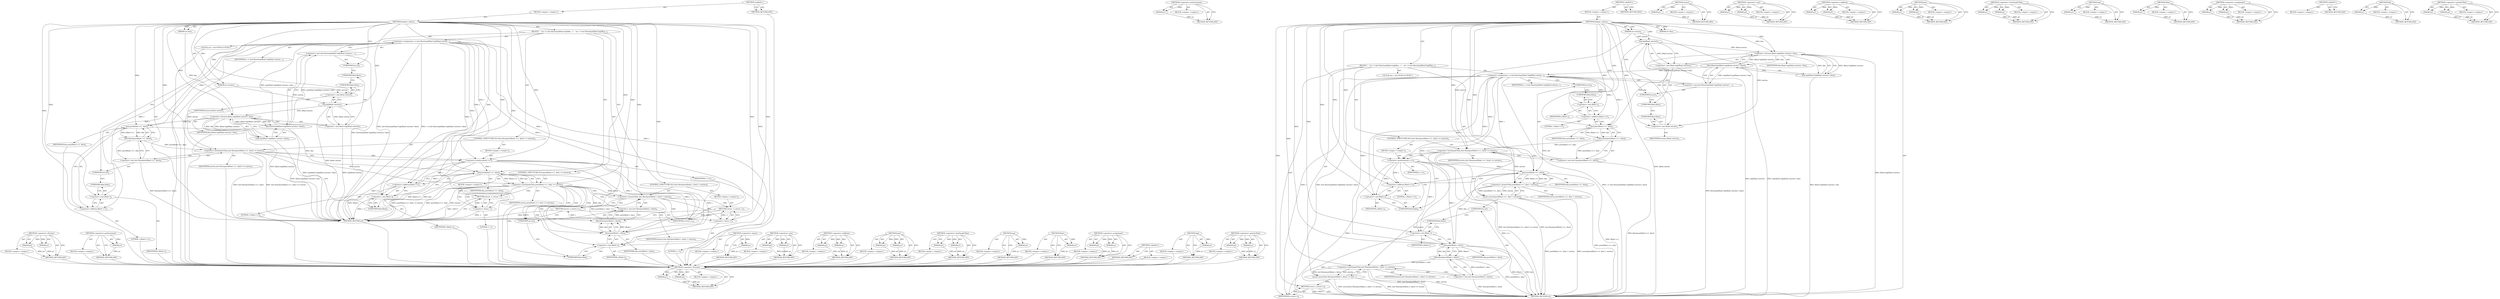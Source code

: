 digraph "&lt;operator&gt;.greaterThan" {
vulnerable_101 [label=<(METHOD,&lt;operator&gt;.division)>];
vulnerable_102 [label=<(PARAM,p1)>];
vulnerable_103 [label=<(PARAM,p2)>];
vulnerable_104 [label=<(BLOCK,&lt;empty&gt;,&lt;empty&gt;)>];
vulnerable_105 [label=<(METHOD_RETURN,ANY)>];
vulnerable_125 [label=<(METHOD,&lt;operator&gt;.preIncrement)>];
vulnerable_126 [label=<(PARAM,p1)>];
vulnerable_127 [label=<(BLOCK,&lt;empty&gt;,&lt;empty&gt;)>];
vulnerable_128 [label=<(METHOD_RETURN,ANY)>];
vulnerable_6 [label=<(METHOD,&lt;global&gt;)<SUB>1</SUB>>];
vulnerable_7 [label=<(BLOCK,&lt;empty&gt;,&lt;empty&gt;)<SUB>1</SUB>>];
vulnerable_8 [label=<(METHOD,lookup1_values)<SUB>1</SUB>>];
vulnerable_9 [label=<(PARAM,int entries)<SUB>1</SUB>>];
vulnerable_10 [label=<(PARAM,int dim)<SUB>1</SUB>>];
vulnerable_11 [label=<(BLOCK,{
    int r = (int) floor(exp((float) log((floa...,{
    int r = (int) floor(exp((float) log((floa...)<SUB>2</SUB>>];
vulnerable_12 [label="<(LOCAL,int r: int)<SUB>3</SUB>>"];
vulnerable_13 [label=<(&lt;operator&gt;.assignment,r = (int) floor(exp((float) log((float) entries...)<SUB>3</SUB>>];
vulnerable_14 [label=<(IDENTIFIER,r,r = (int) floor(exp((float) log((float) entries...)<SUB>3</SUB>>];
vulnerable_15 [label=<(&lt;operator&gt;.cast,(int) floor(exp((float) log((float) entries) / ...)<SUB>3</SUB>>];
vulnerable_16 [label=<(UNKNOWN,int,int)<SUB>3</SUB>>];
vulnerable_17 [label=<(floor,floor(exp((float) log((float) entries) / dim)))<SUB>3</SUB>>];
vulnerable_18 [label=<(exp,exp((float) log((float) entries) / dim))<SUB>3</SUB>>];
vulnerable_19 [label=<(&lt;operator&gt;.division,(float) log((float) entries) / dim)<SUB>3</SUB>>];
vulnerable_20 [label=<(&lt;operator&gt;.cast,(float) log((float) entries))<SUB>3</SUB>>];
vulnerable_21 [label=<(UNKNOWN,float,float)<SUB>3</SUB>>];
vulnerable_22 [label=<(log,log((float) entries))<SUB>3</SUB>>];
vulnerable_23 [label=<(&lt;operator&gt;.cast,(float) entries)<SUB>3</SUB>>];
vulnerable_24 [label=<(UNKNOWN,float,float)<SUB>3</SUB>>];
vulnerable_25 [label=<(IDENTIFIER,entries,(float) entries)<SUB>3</SUB>>];
vulnerable_26 [label=<(IDENTIFIER,dim,(float) log((float) entries) / dim)<SUB>3</SUB>>];
vulnerable_27 [label=<(CONTROL_STRUCTURE,IF,if ((int) floor(pow((float) r+1, dim)) &lt;= entries))<SUB>4</SUB>>];
vulnerable_28 [label=<(&lt;operator&gt;.lessEqualsThan,(int) floor(pow((float) r+1, dim)) &lt;= entries)<SUB>4</SUB>>];
vulnerable_29 [label=<(&lt;operator&gt;.cast,(int) floor(pow((float) r+1, dim)))<SUB>4</SUB>>];
vulnerable_30 [label=<(UNKNOWN,int,int)<SUB>4</SUB>>];
vulnerable_31 [label=<(floor,floor(pow((float) r+1, dim)))<SUB>4</SUB>>];
vulnerable_32 [label=<(pow,pow((float) r+1, dim))<SUB>4</SUB>>];
vulnerable_33 [label=<(&lt;operator&gt;.addition,(float) r+1)<SUB>4</SUB>>];
vulnerable_34 [label=<(&lt;operator&gt;.cast,(float) r)<SUB>4</SUB>>];
vulnerable_35 [label=<(UNKNOWN,float,float)<SUB>4</SUB>>];
vulnerable_36 [label=<(IDENTIFIER,r,(float) r)<SUB>4</SUB>>];
vulnerable_37 [label=<(LITERAL,1,(float) r+1)<SUB>4</SUB>>];
vulnerable_38 [label=<(IDENTIFIER,dim,pow((float) r+1, dim))<SUB>4</SUB>>];
vulnerable_39 [label=<(IDENTIFIER,entries,(int) floor(pow((float) r+1, dim)) &lt;= entries)<SUB>4</SUB>>];
vulnerable_40 [label=<(BLOCK,&lt;empty&gt;,&lt;empty&gt;)<SUB>5</SUB>>];
vulnerable_41 [label=<(&lt;operator&gt;.preIncrement,++r)<SUB>5</SUB>>];
vulnerable_42 [label=<(IDENTIFIER,r,++r)<SUB>5</SUB>>];
vulnerable_43 [label=<(assert,assert(pow((float) r+1, dim) &gt; entries))<SUB>6</SUB>>];
vulnerable_44 [label=<(&lt;operator&gt;.greaterThan,pow((float) r+1, dim) &gt; entries)<SUB>6</SUB>>];
vulnerable_45 [label=<(pow,pow((float) r+1, dim))<SUB>6</SUB>>];
vulnerable_46 [label=<(&lt;operator&gt;.addition,(float) r+1)<SUB>6</SUB>>];
vulnerable_47 [label=<(&lt;operator&gt;.cast,(float) r)<SUB>6</SUB>>];
vulnerable_48 [label=<(UNKNOWN,float,float)<SUB>6</SUB>>];
vulnerable_49 [label=<(IDENTIFIER,r,(float) r)<SUB>6</SUB>>];
vulnerable_50 [label=<(LITERAL,1,(float) r+1)<SUB>6</SUB>>];
vulnerable_51 [label=<(IDENTIFIER,dim,pow((float) r+1, dim))<SUB>6</SUB>>];
vulnerable_52 [label=<(IDENTIFIER,entries,pow((float) r+1, dim) &gt; entries)<SUB>6</SUB>>];
vulnerable_53 [label=<(assert,assert((int) floor(pow((float) r, dim)) &lt;= entr...)<SUB>7</SUB>>];
vulnerable_54 [label=<(&lt;operator&gt;.lessEqualsThan,(int) floor(pow((float) r, dim)) &lt;= entries)<SUB>7</SUB>>];
vulnerable_55 [label=<(&lt;operator&gt;.cast,(int) floor(pow((float) r, dim)))<SUB>7</SUB>>];
vulnerable_56 [label=<(UNKNOWN,int,int)<SUB>7</SUB>>];
vulnerable_57 [label=<(floor,floor(pow((float) r, dim)))<SUB>7</SUB>>];
vulnerable_58 [label=<(pow,pow((float) r, dim))<SUB>7</SUB>>];
vulnerable_59 [label=<(&lt;operator&gt;.cast,(float) r)<SUB>7</SUB>>];
vulnerable_60 [label=<(UNKNOWN,float,float)<SUB>7</SUB>>];
vulnerable_61 [label=<(IDENTIFIER,r,(float) r)<SUB>7</SUB>>];
vulnerable_62 [label=<(IDENTIFIER,dim,pow((float) r, dim))<SUB>7</SUB>>];
vulnerable_63 [label=<(IDENTIFIER,entries,(int) floor(pow((float) r, dim)) &lt;= entries)<SUB>7</SUB>>];
vulnerable_64 [label=<(RETURN,return r;,return r;)<SUB>8</SUB>>];
vulnerable_65 [label=<(IDENTIFIER,r,return r;)<SUB>8</SUB>>];
vulnerable_66 [label=<(METHOD_RETURN,int)<SUB>1</SUB>>];
vulnerable_68 [label=<(METHOD_RETURN,ANY)<SUB>1</SUB>>];
vulnerable_129 [label=<(METHOD,assert)>];
vulnerable_130 [label=<(PARAM,p1)>];
vulnerable_131 [label=<(BLOCK,&lt;empty&gt;,&lt;empty&gt;)>];
vulnerable_132 [label=<(METHOD_RETURN,ANY)>];
vulnerable_88 [label=<(METHOD,&lt;operator&gt;.cast)>];
vulnerable_89 [label=<(PARAM,p1)>];
vulnerable_90 [label=<(PARAM,p2)>];
vulnerable_91 [label=<(BLOCK,&lt;empty&gt;,&lt;empty&gt;)>];
vulnerable_92 [label=<(METHOD_RETURN,ANY)>];
vulnerable_120 [label=<(METHOD,&lt;operator&gt;.addition)>];
vulnerable_121 [label=<(PARAM,p1)>];
vulnerable_122 [label=<(PARAM,p2)>];
vulnerable_123 [label=<(BLOCK,&lt;empty&gt;,&lt;empty&gt;)>];
vulnerable_124 [label=<(METHOD_RETURN,ANY)>];
vulnerable_115 [label=<(METHOD,pow)>];
vulnerable_116 [label=<(PARAM,p1)>];
vulnerable_117 [label=<(PARAM,p2)>];
vulnerable_118 [label=<(BLOCK,&lt;empty&gt;,&lt;empty&gt;)>];
vulnerable_119 [label=<(METHOD_RETURN,ANY)>];
vulnerable_110 [label=<(METHOD,&lt;operator&gt;.lessEqualsThan)>];
vulnerable_111 [label=<(PARAM,p1)>];
vulnerable_112 [label=<(PARAM,p2)>];
vulnerable_113 [label=<(BLOCK,&lt;empty&gt;,&lt;empty&gt;)>];
vulnerable_114 [label=<(METHOD_RETURN,ANY)>];
vulnerable_97 [label=<(METHOD,exp)>];
vulnerable_98 [label=<(PARAM,p1)>];
vulnerable_99 [label=<(BLOCK,&lt;empty&gt;,&lt;empty&gt;)>];
vulnerable_100 [label=<(METHOD_RETURN,ANY)>];
vulnerable_93 [label=<(METHOD,floor)>];
vulnerable_94 [label=<(PARAM,p1)>];
vulnerable_95 [label=<(BLOCK,&lt;empty&gt;,&lt;empty&gt;)>];
vulnerable_96 [label=<(METHOD_RETURN,ANY)>];
vulnerable_83 [label=<(METHOD,&lt;operator&gt;.assignment)>];
vulnerable_84 [label=<(PARAM,p1)>];
vulnerable_85 [label=<(PARAM,p2)>];
vulnerable_86 [label=<(BLOCK,&lt;empty&gt;,&lt;empty&gt;)>];
vulnerable_87 [label=<(METHOD_RETURN,ANY)>];
vulnerable_77 [label=<(METHOD,&lt;global&gt;)<SUB>1</SUB>>];
vulnerable_78 [label=<(BLOCK,&lt;empty&gt;,&lt;empty&gt;)>];
vulnerable_79 [label=<(METHOD_RETURN,ANY)>];
vulnerable_106 [label=<(METHOD,log)>];
vulnerable_107 [label=<(PARAM,p1)>];
vulnerable_108 [label=<(BLOCK,&lt;empty&gt;,&lt;empty&gt;)>];
vulnerable_109 [label=<(METHOD_RETURN,ANY)>];
vulnerable_133 [label=<(METHOD,&lt;operator&gt;.greaterThan)>];
vulnerable_134 [label=<(PARAM,p1)>];
vulnerable_135 [label=<(PARAM,p2)>];
vulnerable_136 [label=<(BLOCK,&lt;empty&gt;,&lt;empty&gt;)>];
vulnerable_137 [label=<(METHOD_RETURN,ANY)>];
fixed_109 [label=<(METHOD,&lt;operator&gt;.division)>];
fixed_110 [label=<(PARAM,p1)>];
fixed_111 [label=<(PARAM,p2)>];
fixed_112 [label=<(BLOCK,&lt;empty&gt;,&lt;empty&gt;)>];
fixed_113 [label=<(METHOD_RETURN,ANY)>];
fixed_133 [label=<(METHOD,&lt;operator&gt;.preIncrement)>];
fixed_134 [label=<(PARAM,p1)>];
fixed_135 [label=<(BLOCK,&lt;empty&gt;,&lt;empty&gt;)>];
fixed_136 [label=<(METHOD_RETURN,ANY)>];
fixed_6 [label=<(METHOD,&lt;global&gt;)<SUB>1</SUB>>];
fixed_7 [label=<(BLOCK,&lt;empty&gt;,&lt;empty&gt;)<SUB>1</SUB>>];
fixed_8 [label=<(METHOD,lookup1_values)<SUB>1</SUB>>];
fixed_9 [label=<(PARAM,int entries)<SUB>1</SUB>>];
fixed_10 [label=<(PARAM,int dim)<SUB>1</SUB>>];
fixed_11 [label=<(BLOCK,{
    int r = (int) floor(exp((float) log((floa...,{
    int r = (int) floor(exp((float) log((floa...)<SUB>2</SUB>>];
fixed_12 [label="<(LOCAL,int r: int)<SUB>3</SUB>>"];
fixed_13 [label=<(&lt;operator&gt;.assignment,r = (int) floor(exp((float) log((float) entries...)<SUB>3</SUB>>];
fixed_14 [label=<(IDENTIFIER,r,r = (int) floor(exp((float) log((float) entries...)<SUB>3</SUB>>];
fixed_15 [label=<(&lt;operator&gt;.cast,(int) floor(exp((float) log((float) entries) / ...)<SUB>3</SUB>>];
fixed_16 [label=<(UNKNOWN,int,int)<SUB>3</SUB>>];
fixed_17 [label=<(floor,floor(exp((float) log((float) entries) / dim)))<SUB>3</SUB>>];
fixed_18 [label=<(exp,exp((float) log((float) entries) / dim))<SUB>3</SUB>>];
fixed_19 [label=<(&lt;operator&gt;.division,(float) log((float) entries) / dim)<SUB>3</SUB>>];
fixed_20 [label=<(&lt;operator&gt;.cast,(float) log((float) entries))<SUB>3</SUB>>];
fixed_21 [label=<(UNKNOWN,float,float)<SUB>3</SUB>>];
fixed_22 [label=<(log,log((float) entries))<SUB>3</SUB>>];
fixed_23 [label=<(&lt;operator&gt;.cast,(float) entries)<SUB>3</SUB>>];
fixed_24 [label=<(UNKNOWN,float,float)<SUB>3</SUB>>];
fixed_25 [label=<(IDENTIFIER,entries,(float) entries)<SUB>3</SUB>>];
fixed_26 [label=<(IDENTIFIER,dim,(float) log((float) entries) / dim)<SUB>3</SUB>>];
fixed_27 [label=<(CONTROL_STRUCTURE,IF,if ((int) floor(pow((float) r+1, dim)) &lt;= entries))<SUB>4</SUB>>];
fixed_28 [label=<(&lt;operator&gt;.lessEqualsThan,(int) floor(pow((float) r+1, dim)) &lt;= entries)<SUB>4</SUB>>];
fixed_29 [label=<(&lt;operator&gt;.cast,(int) floor(pow((float) r+1, dim)))<SUB>4</SUB>>];
fixed_30 [label=<(UNKNOWN,int,int)<SUB>4</SUB>>];
fixed_31 [label=<(floor,floor(pow((float) r+1, dim)))<SUB>4</SUB>>];
fixed_32 [label=<(pow,pow((float) r+1, dim))<SUB>4</SUB>>];
fixed_33 [label=<(&lt;operator&gt;.addition,(float) r+1)<SUB>4</SUB>>];
fixed_34 [label=<(&lt;operator&gt;.cast,(float) r)<SUB>4</SUB>>];
fixed_35 [label=<(UNKNOWN,float,float)<SUB>4</SUB>>];
fixed_36 [label=<(IDENTIFIER,r,(float) r)<SUB>4</SUB>>];
fixed_37 [label=<(LITERAL,1,(float) r+1)<SUB>4</SUB>>];
fixed_38 [label=<(IDENTIFIER,dim,pow((float) r+1, dim))<SUB>4</SUB>>];
fixed_39 [label=<(IDENTIFIER,entries,(int) floor(pow((float) r+1, dim)) &lt;= entries)<SUB>4</SUB>>];
fixed_40 [label=<(BLOCK,&lt;empty&gt;,&lt;empty&gt;)<SUB>5</SUB>>];
fixed_41 [label=<(&lt;operator&gt;.preIncrement,++r)<SUB>5</SUB>>];
fixed_42 [label=<(IDENTIFIER,r,++r)<SUB>5</SUB>>];
fixed_43 [label=<(CONTROL_STRUCTURE,IF,if (pow((float) r+1, dim) &lt;= entries))<SUB>6</SUB>>];
fixed_44 [label=<(&lt;operator&gt;.lessEqualsThan,pow((float) r+1, dim) &lt;= entries)<SUB>6</SUB>>];
fixed_45 [label=<(pow,pow((float) r+1, dim))<SUB>6</SUB>>];
fixed_46 [label=<(&lt;operator&gt;.addition,(float) r+1)<SUB>6</SUB>>];
fixed_47 [label=<(&lt;operator&gt;.cast,(float) r)<SUB>6</SUB>>];
fixed_48 [label=<(UNKNOWN,float,float)<SUB>6</SUB>>];
fixed_49 [label=<(IDENTIFIER,r,(float) r)<SUB>6</SUB>>];
fixed_50 [label=<(LITERAL,1,(float) r+1)<SUB>6</SUB>>];
fixed_51 [label=<(IDENTIFIER,dim,pow((float) r+1, dim))<SUB>6</SUB>>];
fixed_52 [label=<(IDENTIFIER,entries,pow((float) r+1, dim) &lt;= entries)<SUB>6</SUB>>];
fixed_53 [label=<(BLOCK,&lt;empty&gt;,&lt;empty&gt;)<SUB>7</SUB>>];
fixed_54 [label=<(RETURN,return -1;,return -1;)<SUB>7</SUB>>];
fixed_55 [label=<(&lt;operator&gt;.minus,-1)<SUB>7</SUB>>];
fixed_56 [label=<(LITERAL,1,-1)<SUB>7</SUB>>];
fixed_57 [label=<(CONTROL_STRUCTURE,IF,if ((int) floor(pow((float) r, dim)) &gt; entries))<SUB>8</SUB>>];
fixed_58 [label=<(&lt;operator&gt;.greaterThan,(int) floor(pow((float) r, dim)) &gt; entries)<SUB>8</SUB>>];
fixed_59 [label=<(&lt;operator&gt;.cast,(int) floor(pow((float) r, dim)))<SUB>8</SUB>>];
fixed_60 [label=<(UNKNOWN,int,int)<SUB>8</SUB>>];
fixed_61 [label=<(floor,floor(pow((float) r, dim)))<SUB>8</SUB>>];
fixed_62 [label=<(pow,pow((float) r, dim))<SUB>8</SUB>>];
fixed_63 [label=<(&lt;operator&gt;.cast,(float) r)<SUB>8</SUB>>];
fixed_64 [label=<(UNKNOWN,float,float)<SUB>8</SUB>>];
fixed_65 [label=<(IDENTIFIER,r,(float) r)<SUB>8</SUB>>];
fixed_66 [label=<(IDENTIFIER,dim,pow((float) r, dim))<SUB>8</SUB>>];
fixed_67 [label=<(IDENTIFIER,entries,(int) floor(pow((float) r, dim)) &gt; entries)<SUB>8</SUB>>];
fixed_68 [label=<(BLOCK,&lt;empty&gt;,&lt;empty&gt;)<SUB>9</SUB>>];
fixed_69 [label=<(RETURN,return -1;,return -1;)<SUB>9</SUB>>];
fixed_70 [label=<(&lt;operator&gt;.minus,-1)<SUB>9</SUB>>];
fixed_71 [label=<(LITERAL,1,-1)<SUB>9</SUB>>];
fixed_72 [label=<(RETURN,return r;,return r;)<SUB>10</SUB>>];
fixed_73 [label=<(IDENTIFIER,r,return r;)<SUB>10</SUB>>];
fixed_74 [label=<(METHOD_RETURN,int)<SUB>1</SUB>>];
fixed_76 [label=<(METHOD_RETURN,ANY)<SUB>1</SUB>>];
fixed_137 [label=<(METHOD,&lt;operator&gt;.minus)>];
fixed_138 [label=<(PARAM,p1)>];
fixed_139 [label=<(BLOCK,&lt;empty&gt;,&lt;empty&gt;)>];
fixed_140 [label=<(METHOD_RETURN,ANY)>];
fixed_96 [label=<(METHOD,&lt;operator&gt;.cast)>];
fixed_97 [label=<(PARAM,p1)>];
fixed_98 [label=<(PARAM,p2)>];
fixed_99 [label=<(BLOCK,&lt;empty&gt;,&lt;empty&gt;)>];
fixed_100 [label=<(METHOD_RETURN,ANY)>];
fixed_128 [label=<(METHOD,&lt;operator&gt;.addition)>];
fixed_129 [label=<(PARAM,p1)>];
fixed_130 [label=<(PARAM,p2)>];
fixed_131 [label=<(BLOCK,&lt;empty&gt;,&lt;empty&gt;)>];
fixed_132 [label=<(METHOD_RETURN,ANY)>];
fixed_123 [label=<(METHOD,pow)>];
fixed_124 [label=<(PARAM,p1)>];
fixed_125 [label=<(PARAM,p2)>];
fixed_126 [label=<(BLOCK,&lt;empty&gt;,&lt;empty&gt;)>];
fixed_127 [label=<(METHOD_RETURN,ANY)>];
fixed_118 [label=<(METHOD,&lt;operator&gt;.lessEqualsThan)>];
fixed_119 [label=<(PARAM,p1)>];
fixed_120 [label=<(PARAM,p2)>];
fixed_121 [label=<(BLOCK,&lt;empty&gt;,&lt;empty&gt;)>];
fixed_122 [label=<(METHOD_RETURN,ANY)>];
fixed_105 [label=<(METHOD,exp)>];
fixed_106 [label=<(PARAM,p1)>];
fixed_107 [label=<(BLOCK,&lt;empty&gt;,&lt;empty&gt;)>];
fixed_108 [label=<(METHOD_RETURN,ANY)>];
fixed_101 [label=<(METHOD,floor)>];
fixed_102 [label=<(PARAM,p1)>];
fixed_103 [label=<(BLOCK,&lt;empty&gt;,&lt;empty&gt;)>];
fixed_104 [label=<(METHOD_RETURN,ANY)>];
fixed_91 [label=<(METHOD,&lt;operator&gt;.assignment)>];
fixed_92 [label=<(PARAM,p1)>];
fixed_93 [label=<(PARAM,p2)>];
fixed_94 [label=<(BLOCK,&lt;empty&gt;,&lt;empty&gt;)>];
fixed_95 [label=<(METHOD_RETURN,ANY)>];
fixed_85 [label=<(METHOD,&lt;global&gt;)<SUB>1</SUB>>];
fixed_86 [label=<(BLOCK,&lt;empty&gt;,&lt;empty&gt;)>];
fixed_87 [label=<(METHOD_RETURN,ANY)>];
fixed_114 [label=<(METHOD,log)>];
fixed_115 [label=<(PARAM,p1)>];
fixed_116 [label=<(BLOCK,&lt;empty&gt;,&lt;empty&gt;)>];
fixed_117 [label=<(METHOD_RETURN,ANY)>];
fixed_141 [label=<(METHOD,&lt;operator&gt;.greaterThan)>];
fixed_142 [label=<(PARAM,p1)>];
fixed_143 [label=<(PARAM,p2)>];
fixed_144 [label=<(BLOCK,&lt;empty&gt;,&lt;empty&gt;)>];
fixed_145 [label=<(METHOD_RETURN,ANY)>];
vulnerable_101 -> vulnerable_102  [key=0, label="AST: "];
vulnerable_101 -> vulnerable_102  [key=1, label="DDG: "];
vulnerable_101 -> vulnerable_104  [key=0, label="AST: "];
vulnerable_101 -> vulnerable_103  [key=0, label="AST: "];
vulnerable_101 -> vulnerable_103  [key=1, label="DDG: "];
vulnerable_101 -> vulnerable_105  [key=0, label="AST: "];
vulnerable_101 -> vulnerable_105  [key=1, label="CFG: "];
vulnerable_102 -> vulnerable_105  [key=0, label="DDG: p1"];
vulnerable_103 -> vulnerable_105  [key=0, label="DDG: p2"];
vulnerable_125 -> vulnerable_126  [key=0, label="AST: "];
vulnerable_125 -> vulnerable_126  [key=1, label="DDG: "];
vulnerable_125 -> vulnerable_127  [key=0, label="AST: "];
vulnerable_125 -> vulnerable_128  [key=0, label="AST: "];
vulnerable_125 -> vulnerable_128  [key=1, label="CFG: "];
vulnerable_126 -> vulnerable_128  [key=0, label="DDG: p1"];
vulnerable_6 -> vulnerable_7  [key=0, label="AST: "];
vulnerable_6 -> vulnerable_68  [key=0, label="AST: "];
vulnerable_6 -> vulnerable_68  [key=1, label="CFG: "];
vulnerable_7 -> vulnerable_8  [key=0, label="AST: "];
vulnerable_8 -> vulnerable_9  [key=0, label="AST: "];
vulnerable_8 -> vulnerable_9  [key=1, label="DDG: "];
vulnerable_8 -> vulnerable_10  [key=0, label="AST: "];
vulnerable_8 -> vulnerable_10  [key=1, label="DDG: "];
vulnerable_8 -> vulnerable_11  [key=0, label="AST: "];
vulnerable_8 -> vulnerable_66  [key=0, label="AST: "];
vulnerable_8 -> vulnerable_16  [key=0, label="CFG: "];
vulnerable_8 -> vulnerable_65  [key=0, label="DDG: "];
vulnerable_8 -> vulnerable_28  [key=0, label="DDG: "];
vulnerable_8 -> vulnerable_44  [key=0, label="DDG: "];
vulnerable_8 -> vulnerable_54  [key=0, label="DDG: "];
vulnerable_8 -> vulnerable_41  [key=0, label="DDG: "];
vulnerable_8 -> vulnerable_45  [key=0, label="DDG: "];
vulnerable_8 -> vulnerable_46  [key=0, label="DDG: "];
vulnerable_8 -> vulnerable_19  [key=0, label="DDG: "];
vulnerable_8 -> vulnerable_32  [key=0, label="DDG: "];
vulnerable_8 -> vulnerable_47  [key=0, label="DDG: "];
vulnerable_8 -> vulnerable_58  [key=0, label="DDG: "];
vulnerable_8 -> vulnerable_33  [key=0, label="DDG: "];
vulnerable_8 -> vulnerable_59  [key=0, label="DDG: "];
vulnerable_8 -> vulnerable_22  [key=0, label="DDG: "];
vulnerable_8 -> vulnerable_34  [key=0, label="DDG: "];
vulnerable_8 -> vulnerable_23  [key=0, label="DDG: "];
vulnerable_9 -> vulnerable_28  [key=0, label="DDG: entries"];
vulnerable_9 -> vulnerable_22  [key=0, label="DDG: entries"];
vulnerable_9 -> vulnerable_23  [key=0, label="DDG: entries"];
vulnerable_10 -> vulnerable_19  [key=0, label="DDG: dim"];
vulnerable_11 -> vulnerable_12  [key=0, label="AST: "];
vulnerable_11 -> vulnerable_13  [key=0, label="AST: "];
vulnerable_11 -> vulnerable_27  [key=0, label="AST: "];
vulnerable_11 -> vulnerable_43  [key=0, label="AST: "];
vulnerable_11 -> vulnerable_53  [key=0, label="AST: "];
vulnerable_11 -> vulnerable_64  [key=0, label="AST: "];
vulnerable_13 -> vulnerable_14  [key=0, label="AST: "];
vulnerable_13 -> vulnerable_15  [key=0, label="AST: "];
vulnerable_13 -> vulnerable_30  [key=0, label="CFG: "];
vulnerable_13 -> vulnerable_66  [key=0, label="DDG: (int) floor(exp((float) log((float) entries) / dim))"];
vulnerable_13 -> vulnerable_66  [key=1, label="DDG: r = (int) floor(exp((float) log((float) entries) / dim))"];
vulnerable_13 -> vulnerable_65  [key=0, label="DDG: r"];
vulnerable_13 -> vulnerable_41  [key=0, label="DDG: r"];
vulnerable_13 -> vulnerable_45  [key=0, label="DDG: r"];
vulnerable_13 -> vulnerable_46  [key=0, label="DDG: r"];
vulnerable_13 -> vulnerable_32  [key=0, label="DDG: r"];
vulnerable_13 -> vulnerable_47  [key=0, label="DDG: r"];
vulnerable_13 -> vulnerable_58  [key=0, label="DDG: r"];
vulnerable_13 -> vulnerable_33  [key=0, label="DDG: r"];
vulnerable_13 -> vulnerable_59  [key=0, label="DDG: r"];
vulnerable_13 -> vulnerable_34  [key=0, label="DDG: r"];
vulnerable_15 -> vulnerable_16  [key=0, label="AST: "];
vulnerable_15 -> vulnerable_17  [key=0, label="AST: "];
vulnerable_15 -> vulnerable_13  [key=0, label="CFG: "];
vulnerable_15 -> vulnerable_66  [key=0, label="DDG: floor(exp((float) log((float) entries) / dim))"];
vulnerable_16 -> vulnerable_21  [key=0, label="CFG: "];
vulnerable_17 -> vulnerable_18  [key=0, label="AST: "];
vulnerable_17 -> vulnerable_15  [key=0, label="CFG: "];
vulnerable_17 -> vulnerable_15  [key=1, label="DDG: exp((float) log((float) entries) / dim)"];
vulnerable_17 -> vulnerable_66  [key=0, label="DDG: exp((float) log((float) entries) / dim)"];
vulnerable_17 -> vulnerable_13  [key=0, label="DDG: exp((float) log((float) entries) / dim)"];
vulnerable_18 -> vulnerable_19  [key=0, label="AST: "];
vulnerable_18 -> vulnerable_17  [key=0, label="CFG: "];
vulnerable_18 -> vulnerable_66  [key=0, label="DDG: (float) log((float) entries) / dim"];
vulnerable_19 -> vulnerable_20  [key=0, label="AST: "];
vulnerable_19 -> vulnerable_26  [key=0, label="AST: "];
vulnerable_19 -> vulnerable_18  [key=0, label="CFG: "];
vulnerable_19 -> vulnerable_18  [key=1, label="DDG: (float) log((float) entries)"];
vulnerable_19 -> vulnerable_18  [key=2, label="DDG: dim"];
vulnerable_19 -> vulnerable_66  [key=0, label="DDG: (float) log((float) entries)"];
vulnerable_19 -> vulnerable_17  [key=0, label="DDG: (float) log((float) entries)"];
vulnerable_19 -> vulnerable_17  [key=1, label="DDG: dim"];
vulnerable_19 -> vulnerable_32  [key=0, label="DDG: dim"];
vulnerable_20 -> vulnerable_21  [key=0, label="AST: "];
vulnerable_20 -> vulnerable_22  [key=0, label="AST: "];
vulnerable_20 -> vulnerable_19  [key=0, label="CFG: "];
vulnerable_20 -> vulnerable_66  [key=0, label="DDG: log((float) entries)"];
vulnerable_21 -> vulnerable_24  [key=0, label="CFG: "];
vulnerable_22 -> vulnerable_23  [key=0, label="AST: "];
vulnerable_22 -> vulnerable_20  [key=0, label="CFG: "];
vulnerable_22 -> vulnerable_20  [key=1, label="DDG: (float) entries"];
vulnerable_22 -> vulnerable_66  [key=0, label="DDG: (float) entries"];
vulnerable_22 -> vulnerable_19  [key=0, label="DDG: (float) entries"];
vulnerable_23 -> vulnerable_24  [key=0, label="AST: "];
vulnerable_23 -> vulnerable_25  [key=0, label="AST: "];
vulnerable_23 -> vulnerable_22  [key=0, label="CFG: "];
vulnerable_24 -> vulnerable_23  [key=0, label="CFG: "];
vulnerable_27 -> vulnerable_28  [key=0, label="AST: "];
vulnerable_27 -> vulnerable_40  [key=0, label="AST: "];
vulnerable_28 -> vulnerable_29  [key=0, label="AST: "];
vulnerable_28 -> vulnerable_39  [key=0, label="AST: "];
vulnerable_28 -> vulnerable_48  [key=0, label="CFG: "];
vulnerable_28 -> vulnerable_41  [key=0, label="CFG: "];
vulnerable_28 -> vulnerable_41  [key=1, label="CDG: "];
vulnerable_28 -> vulnerable_66  [key=0, label="DDG: (int) floor(pow((float) r+1, dim))"];
vulnerable_28 -> vulnerable_66  [key=1, label="DDG: (int) floor(pow((float) r+1, dim)) &lt;= entries"];
vulnerable_28 -> vulnerable_44  [key=0, label="DDG: entries"];
vulnerable_29 -> vulnerable_30  [key=0, label="AST: "];
vulnerable_29 -> vulnerable_31  [key=0, label="AST: "];
vulnerable_29 -> vulnerable_28  [key=0, label="CFG: "];
vulnerable_29 -> vulnerable_66  [key=0, label="DDG: floor(pow((float) r+1, dim))"];
vulnerable_30 -> vulnerable_35  [key=0, label="CFG: "];
vulnerable_31 -> vulnerable_32  [key=0, label="AST: "];
vulnerable_31 -> vulnerable_29  [key=0, label="CFG: "];
vulnerable_31 -> vulnerable_29  [key=1, label="DDG: pow((float) r+1, dim)"];
vulnerable_31 -> vulnerable_28  [key=0, label="DDG: pow((float) r+1, dim)"];
vulnerable_32 -> vulnerable_33  [key=0, label="AST: "];
vulnerable_32 -> vulnerable_38  [key=0, label="AST: "];
vulnerable_32 -> vulnerable_31  [key=0, label="CFG: "];
vulnerable_32 -> vulnerable_31  [key=1, label="DDG: (float) r+1"];
vulnerable_32 -> vulnerable_31  [key=2, label="DDG: dim"];
vulnerable_32 -> vulnerable_45  [key=0, label="DDG: dim"];
vulnerable_33 -> vulnerable_34  [key=0, label="AST: "];
vulnerable_33 -> vulnerable_37  [key=0, label="AST: "];
vulnerable_33 -> vulnerable_32  [key=0, label="CFG: "];
vulnerable_34 -> vulnerable_35  [key=0, label="AST: "];
vulnerable_34 -> vulnerable_36  [key=0, label="AST: "];
vulnerable_34 -> vulnerable_33  [key=0, label="CFG: "];
vulnerable_35 -> vulnerable_34  [key=0, label="CFG: "];
vulnerable_40 -> vulnerable_41  [key=0, label="AST: "];
vulnerable_41 -> vulnerable_42  [key=0, label="AST: "];
vulnerable_41 -> vulnerable_48  [key=0, label="CFG: "];
vulnerable_41 -> vulnerable_66  [key=0, label="DDG: ++r"];
vulnerable_41 -> vulnerable_65  [key=0, label="DDG: r"];
vulnerable_41 -> vulnerable_45  [key=0, label="DDG: r"];
vulnerable_41 -> vulnerable_46  [key=0, label="DDG: r"];
vulnerable_41 -> vulnerable_47  [key=0, label="DDG: r"];
vulnerable_41 -> vulnerable_58  [key=0, label="DDG: r"];
vulnerable_41 -> vulnerable_59  [key=0, label="DDG: r"];
vulnerable_43 -> vulnerable_44  [key=0, label="AST: "];
vulnerable_43 -> vulnerable_56  [key=0, label="CFG: "];
vulnerable_43 -> vulnerable_66  [key=0, label="DDG: pow((float) r+1, dim) &gt; entries"];
vulnerable_43 -> vulnerable_66  [key=1, label="DDG: assert(pow((float) r+1, dim) &gt; entries)"];
vulnerable_44 -> vulnerable_45  [key=0, label="AST: "];
vulnerable_44 -> vulnerable_52  [key=0, label="AST: "];
vulnerable_44 -> vulnerable_43  [key=0, label="CFG: "];
vulnerable_44 -> vulnerable_43  [key=1, label="DDG: pow((float) r+1, dim)"];
vulnerable_44 -> vulnerable_43  [key=2, label="DDG: entries"];
vulnerable_44 -> vulnerable_66  [key=0, label="DDG: pow((float) r+1, dim)"];
vulnerable_44 -> vulnerable_54  [key=0, label="DDG: entries"];
vulnerable_45 -> vulnerable_46  [key=0, label="AST: "];
vulnerable_45 -> vulnerable_51  [key=0, label="AST: "];
vulnerable_45 -> vulnerable_44  [key=0, label="CFG: "];
vulnerable_45 -> vulnerable_44  [key=1, label="DDG: (float) r+1"];
vulnerable_45 -> vulnerable_44  [key=2, label="DDG: dim"];
vulnerable_45 -> vulnerable_66  [key=0, label="DDG: (float) r+1"];
vulnerable_45 -> vulnerable_58  [key=0, label="DDG: dim"];
vulnerable_46 -> vulnerable_47  [key=0, label="AST: "];
vulnerable_46 -> vulnerable_50  [key=0, label="AST: "];
vulnerable_46 -> vulnerable_45  [key=0, label="CFG: "];
vulnerable_47 -> vulnerable_48  [key=0, label="AST: "];
vulnerable_47 -> vulnerable_49  [key=0, label="AST: "];
vulnerable_47 -> vulnerable_46  [key=0, label="CFG: "];
vulnerable_48 -> vulnerable_47  [key=0, label="CFG: "];
vulnerable_53 -> vulnerable_54  [key=0, label="AST: "];
vulnerable_53 -> vulnerable_64  [key=0, label="CFG: "];
vulnerable_53 -> vulnerable_66  [key=0, label="DDG: (int) floor(pow((float) r, dim)) &lt;= entries"];
vulnerable_53 -> vulnerable_66  [key=1, label="DDG: assert((int) floor(pow((float) r, dim)) &lt;= entries)"];
vulnerable_54 -> vulnerable_55  [key=0, label="AST: "];
vulnerable_54 -> vulnerable_63  [key=0, label="AST: "];
vulnerable_54 -> vulnerable_53  [key=0, label="CFG: "];
vulnerable_54 -> vulnerable_53  [key=1, label="DDG: (int) floor(pow((float) r, dim))"];
vulnerable_54 -> vulnerable_53  [key=2, label="DDG: entries"];
vulnerable_54 -> vulnerable_66  [key=0, label="DDG: (int) floor(pow((float) r, dim))"];
vulnerable_54 -> vulnerable_66  [key=1, label="DDG: entries"];
vulnerable_55 -> vulnerable_56  [key=0, label="AST: "];
vulnerable_55 -> vulnerable_57  [key=0, label="AST: "];
vulnerable_55 -> vulnerable_54  [key=0, label="CFG: "];
vulnerable_55 -> vulnerable_66  [key=0, label="DDG: floor(pow((float) r, dim))"];
vulnerable_56 -> vulnerable_60  [key=0, label="CFG: "];
vulnerable_57 -> vulnerable_58  [key=0, label="AST: "];
vulnerable_57 -> vulnerable_55  [key=0, label="CFG: "];
vulnerable_57 -> vulnerable_55  [key=1, label="DDG: pow((float) r, dim)"];
vulnerable_57 -> vulnerable_66  [key=0, label="DDG: pow((float) r, dim)"];
vulnerable_57 -> vulnerable_54  [key=0, label="DDG: pow((float) r, dim)"];
vulnerable_58 -> vulnerable_59  [key=0, label="AST: "];
vulnerable_58 -> vulnerable_62  [key=0, label="AST: "];
vulnerable_58 -> vulnerable_57  [key=0, label="CFG: "];
vulnerable_58 -> vulnerable_57  [key=1, label="DDG: (float) r"];
vulnerable_58 -> vulnerable_57  [key=2, label="DDG: dim"];
vulnerable_58 -> vulnerable_66  [key=0, label="DDG: (float) r"];
vulnerable_58 -> vulnerable_66  [key=1, label="DDG: dim"];
vulnerable_59 -> vulnerable_60  [key=0, label="AST: "];
vulnerable_59 -> vulnerable_61  [key=0, label="AST: "];
vulnerable_59 -> vulnerable_58  [key=0, label="CFG: "];
vulnerable_59 -> vulnerable_66  [key=0, label="DDG: r"];
vulnerable_60 -> vulnerable_59  [key=0, label="CFG: "];
vulnerable_64 -> vulnerable_65  [key=0, label="AST: "];
vulnerable_64 -> vulnerable_66  [key=0, label="CFG: "];
vulnerable_64 -> vulnerable_66  [key=1, label="DDG: &lt;RET&gt;"];
vulnerable_65 -> vulnerable_64  [key=0, label="DDG: r"];
vulnerable_129 -> vulnerable_130  [key=0, label="AST: "];
vulnerable_129 -> vulnerable_130  [key=1, label="DDG: "];
vulnerable_129 -> vulnerable_131  [key=0, label="AST: "];
vulnerable_129 -> vulnerable_132  [key=0, label="AST: "];
vulnerable_129 -> vulnerable_132  [key=1, label="CFG: "];
vulnerable_130 -> vulnerable_132  [key=0, label="DDG: p1"];
vulnerable_88 -> vulnerable_89  [key=0, label="AST: "];
vulnerable_88 -> vulnerable_89  [key=1, label="DDG: "];
vulnerable_88 -> vulnerable_91  [key=0, label="AST: "];
vulnerable_88 -> vulnerable_90  [key=0, label="AST: "];
vulnerable_88 -> vulnerable_90  [key=1, label="DDG: "];
vulnerable_88 -> vulnerable_92  [key=0, label="AST: "];
vulnerable_88 -> vulnerable_92  [key=1, label="CFG: "];
vulnerable_89 -> vulnerable_92  [key=0, label="DDG: p1"];
vulnerable_90 -> vulnerable_92  [key=0, label="DDG: p2"];
vulnerable_120 -> vulnerable_121  [key=0, label="AST: "];
vulnerable_120 -> vulnerable_121  [key=1, label="DDG: "];
vulnerable_120 -> vulnerable_123  [key=0, label="AST: "];
vulnerable_120 -> vulnerable_122  [key=0, label="AST: "];
vulnerable_120 -> vulnerable_122  [key=1, label="DDG: "];
vulnerable_120 -> vulnerable_124  [key=0, label="AST: "];
vulnerable_120 -> vulnerable_124  [key=1, label="CFG: "];
vulnerable_121 -> vulnerable_124  [key=0, label="DDG: p1"];
vulnerable_122 -> vulnerable_124  [key=0, label="DDG: p2"];
vulnerable_115 -> vulnerable_116  [key=0, label="AST: "];
vulnerable_115 -> vulnerable_116  [key=1, label="DDG: "];
vulnerable_115 -> vulnerable_118  [key=0, label="AST: "];
vulnerable_115 -> vulnerable_117  [key=0, label="AST: "];
vulnerable_115 -> vulnerable_117  [key=1, label="DDG: "];
vulnerable_115 -> vulnerable_119  [key=0, label="AST: "];
vulnerable_115 -> vulnerable_119  [key=1, label="CFG: "];
vulnerable_116 -> vulnerable_119  [key=0, label="DDG: p1"];
vulnerable_117 -> vulnerable_119  [key=0, label="DDG: p2"];
vulnerable_110 -> vulnerable_111  [key=0, label="AST: "];
vulnerable_110 -> vulnerable_111  [key=1, label="DDG: "];
vulnerable_110 -> vulnerable_113  [key=0, label="AST: "];
vulnerable_110 -> vulnerable_112  [key=0, label="AST: "];
vulnerable_110 -> vulnerable_112  [key=1, label="DDG: "];
vulnerable_110 -> vulnerable_114  [key=0, label="AST: "];
vulnerable_110 -> vulnerable_114  [key=1, label="CFG: "];
vulnerable_111 -> vulnerable_114  [key=0, label="DDG: p1"];
vulnerable_112 -> vulnerable_114  [key=0, label="DDG: p2"];
vulnerable_97 -> vulnerable_98  [key=0, label="AST: "];
vulnerable_97 -> vulnerable_98  [key=1, label="DDG: "];
vulnerable_97 -> vulnerable_99  [key=0, label="AST: "];
vulnerable_97 -> vulnerable_100  [key=0, label="AST: "];
vulnerable_97 -> vulnerable_100  [key=1, label="CFG: "];
vulnerable_98 -> vulnerable_100  [key=0, label="DDG: p1"];
vulnerable_93 -> vulnerable_94  [key=0, label="AST: "];
vulnerable_93 -> vulnerable_94  [key=1, label="DDG: "];
vulnerable_93 -> vulnerable_95  [key=0, label="AST: "];
vulnerable_93 -> vulnerable_96  [key=0, label="AST: "];
vulnerable_93 -> vulnerable_96  [key=1, label="CFG: "];
vulnerable_94 -> vulnerable_96  [key=0, label="DDG: p1"];
vulnerable_83 -> vulnerable_84  [key=0, label="AST: "];
vulnerable_83 -> vulnerable_84  [key=1, label="DDG: "];
vulnerable_83 -> vulnerable_86  [key=0, label="AST: "];
vulnerable_83 -> vulnerable_85  [key=0, label="AST: "];
vulnerable_83 -> vulnerable_85  [key=1, label="DDG: "];
vulnerable_83 -> vulnerable_87  [key=0, label="AST: "];
vulnerable_83 -> vulnerable_87  [key=1, label="CFG: "];
vulnerable_84 -> vulnerable_87  [key=0, label="DDG: p1"];
vulnerable_85 -> vulnerable_87  [key=0, label="DDG: p2"];
vulnerable_77 -> vulnerable_78  [key=0, label="AST: "];
vulnerable_77 -> vulnerable_79  [key=0, label="AST: "];
vulnerable_77 -> vulnerable_79  [key=1, label="CFG: "];
vulnerable_106 -> vulnerable_107  [key=0, label="AST: "];
vulnerable_106 -> vulnerable_107  [key=1, label="DDG: "];
vulnerable_106 -> vulnerable_108  [key=0, label="AST: "];
vulnerable_106 -> vulnerable_109  [key=0, label="AST: "];
vulnerable_106 -> vulnerable_109  [key=1, label="CFG: "];
vulnerable_107 -> vulnerable_109  [key=0, label="DDG: p1"];
vulnerable_133 -> vulnerable_134  [key=0, label="AST: "];
vulnerable_133 -> vulnerable_134  [key=1, label="DDG: "];
vulnerable_133 -> vulnerable_136  [key=0, label="AST: "];
vulnerable_133 -> vulnerable_135  [key=0, label="AST: "];
vulnerable_133 -> vulnerable_135  [key=1, label="DDG: "];
vulnerable_133 -> vulnerable_137  [key=0, label="AST: "];
vulnerable_133 -> vulnerable_137  [key=1, label="CFG: "];
vulnerable_134 -> vulnerable_137  [key=0, label="DDG: p1"];
vulnerable_135 -> vulnerable_137  [key=0, label="DDG: p2"];
fixed_109 -> fixed_110  [key=0, label="AST: "];
fixed_109 -> fixed_110  [key=1, label="DDG: "];
fixed_109 -> fixed_112  [key=0, label="AST: "];
fixed_109 -> fixed_111  [key=0, label="AST: "];
fixed_109 -> fixed_111  [key=1, label="DDG: "];
fixed_109 -> fixed_113  [key=0, label="AST: "];
fixed_109 -> fixed_113  [key=1, label="CFG: "];
fixed_110 -> fixed_113  [key=0, label="DDG: p1"];
fixed_111 -> fixed_113  [key=0, label="DDG: p2"];
fixed_112 -> vulnerable_101  [key=0];
fixed_113 -> vulnerable_101  [key=0];
fixed_133 -> fixed_134  [key=0, label="AST: "];
fixed_133 -> fixed_134  [key=1, label="DDG: "];
fixed_133 -> fixed_135  [key=0, label="AST: "];
fixed_133 -> fixed_136  [key=0, label="AST: "];
fixed_133 -> fixed_136  [key=1, label="CFG: "];
fixed_134 -> fixed_136  [key=0, label="DDG: p1"];
fixed_135 -> vulnerable_101  [key=0];
fixed_136 -> vulnerable_101  [key=0];
fixed_6 -> fixed_7  [key=0, label="AST: "];
fixed_6 -> fixed_76  [key=0, label="AST: "];
fixed_6 -> fixed_76  [key=1, label="CFG: "];
fixed_7 -> fixed_8  [key=0, label="AST: "];
fixed_8 -> fixed_9  [key=0, label="AST: "];
fixed_8 -> fixed_9  [key=1, label="DDG: "];
fixed_8 -> fixed_10  [key=0, label="AST: "];
fixed_8 -> fixed_10  [key=1, label="DDG: "];
fixed_8 -> fixed_11  [key=0, label="AST: "];
fixed_8 -> fixed_74  [key=0, label="AST: "];
fixed_8 -> fixed_16  [key=0, label="CFG: "];
fixed_8 -> fixed_73  [key=0, label="DDG: "];
fixed_8 -> fixed_28  [key=0, label="DDG: "];
fixed_8 -> fixed_44  [key=0, label="DDG: "];
fixed_8 -> fixed_58  [key=0, label="DDG: "];
fixed_8 -> fixed_41  [key=0, label="DDG: "];
fixed_8 -> fixed_45  [key=0, label="DDG: "];
fixed_8 -> fixed_46  [key=0, label="DDG: "];
fixed_8 -> fixed_55  [key=0, label="DDG: "];
fixed_8 -> fixed_70  [key=0, label="DDG: "];
fixed_8 -> fixed_19  [key=0, label="DDG: "];
fixed_8 -> fixed_32  [key=0, label="DDG: "];
fixed_8 -> fixed_47  [key=0, label="DDG: "];
fixed_8 -> fixed_62  [key=0, label="DDG: "];
fixed_8 -> fixed_33  [key=0, label="DDG: "];
fixed_8 -> fixed_63  [key=0, label="DDG: "];
fixed_8 -> fixed_22  [key=0, label="DDG: "];
fixed_8 -> fixed_34  [key=0, label="DDG: "];
fixed_8 -> fixed_23  [key=0, label="DDG: "];
fixed_9 -> fixed_28  [key=0, label="DDG: entries"];
fixed_9 -> fixed_22  [key=0, label="DDG: entries"];
fixed_9 -> fixed_23  [key=0, label="DDG: entries"];
fixed_10 -> fixed_19  [key=0, label="DDG: dim"];
fixed_11 -> fixed_12  [key=0, label="AST: "];
fixed_11 -> fixed_13  [key=0, label="AST: "];
fixed_11 -> fixed_27  [key=0, label="AST: "];
fixed_11 -> fixed_43  [key=0, label="AST: "];
fixed_11 -> fixed_57  [key=0, label="AST: "];
fixed_11 -> fixed_72  [key=0, label="AST: "];
fixed_12 -> vulnerable_101  [key=0];
fixed_13 -> fixed_14  [key=0, label="AST: "];
fixed_13 -> fixed_15  [key=0, label="AST: "];
fixed_13 -> fixed_30  [key=0, label="CFG: "];
fixed_13 -> fixed_74  [key=0, label="DDG: (int) floor(exp((float) log((float) entries) / dim))"];
fixed_13 -> fixed_74  [key=1, label="DDG: r = (int) floor(exp((float) log((float) entries) / dim))"];
fixed_13 -> fixed_73  [key=0, label="DDG: r"];
fixed_13 -> fixed_41  [key=0, label="DDG: r"];
fixed_13 -> fixed_45  [key=0, label="DDG: r"];
fixed_13 -> fixed_46  [key=0, label="DDG: r"];
fixed_13 -> fixed_32  [key=0, label="DDG: r"];
fixed_13 -> fixed_47  [key=0, label="DDG: r"];
fixed_13 -> fixed_62  [key=0, label="DDG: r"];
fixed_13 -> fixed_33  [key=0, label="DDG: r"];
fixed_13 -> fixed_63  [key=0, label="DDG: r"];
fixed_13 -> fixed_34  [key=0, label="DDG: r"];
fixed_14 -> vulnerable_101  [key=0];
fixed_15 -> fixed_16  [key=0, label="AST: "];
fixed_15 -> fixed_17  [key=0, label="AST: "];
fixed_15 -> fixed_13  [key=0, label="CFG: "];
fixed_15 -> fixed_74  [key=0, label="DDG: floor(exp((float) log((float) entries) / dim))"];
fixed_16 -> fixed_21  [key=0, label="CFG: "];
fixed_17 -> fixed_18  [key=0, label="AST: "];
fixed_17 -> fixed_15  [key=0, label="CFG: "];
fixed_17 -> fixed_15  [key=1, label="DDG: exp((float) log((float) entries) / dim)"];
fixed_17 -> fixed_74  [key=0, label="DDG: exp((float) log((float) entries) / dim)"];
fixed_17 -> fixed_13  [key=0, label="DDG: exp((float) log((float) entries) / dim)"];
fixed_18 -> fixed_19  [key=0, label="AST: "];
fixed_18 -> fixed_17  [key=0, label="CFG: "];
fixed_18 -> fixed_74  [key=0, label="DDG: (float) log((float) entries) / dim"];
fixed_19 -> fixed_20  [key=0, label="AST: "];
fixed_19 -> fixed_26  [key=0, label="AST: "];
fixed_19 -> fixed_18  [key=0, label="CFG: "];
fixed_19 -> fixed_18  [key=1, label="DDG: (float) log((float) entries)"];
fixed_19 -> fixed_18  [key=2, label="DDG: dim"];
fixed_19 -> fixed_74  [key=0, label="DDG: (float) log((float) entries)"];
fixed_19 -> fixed_17  [key=0, label="DDG: (float) log((float) entries)"];
fixed_19 -> fixed_17  [key=1, label="DDG: dim"];
fixed_19 -> fixed_32  [key=0, label="DDG: dim"];
fixed_20 -> fixed_21  [key=0, label="AST: "];
fixed_20 -> fixed_22  [key=0, label="AST: "];
fixed_20 -> fixed_19  [key=0, label="CFG: "];
fixed_20 -> fixed_74  [key=0, label="DDG: log((float) entries)"];
fixed_21 -> fixed_24  [key=0, label="CFG: "];
fixed_22 -> fixed_23  [key=0, label="AST: "];
fixed_22 -> fixed_20  [key=0, label="CFG: "];
fixed_22 -> fixed_20  [key=1, label="DDG: (float) entries"];
fixed_22 -> fixed_74  [key=0, label="DDG: (float) entries"];
fixed_22 -> fixed_19  [key=0, label="DDG: (float) entries"];
fixed_23 -> fixed_24  [key=0, label="AST: "];
fixed_23 -> fixed_25  [key=0, label="AST: "];
fixed_23 -> fixed_22  [key=0, label="CFG: "];
fixed_24 -> fixed_23  [key=0, label="CFG: "];
fixed_25 -> vulnerable_101  [key=0];
fixed_26 -> vulnerable_101  [key=0];
fixed_27 -> fixed_28  [key=0, label="AST: "];
fixed_27 -> fixed_40  [key=0, label="AST: "];
fixed_28 -> fixed_29  [key=0, label="AST: "];
fixed_28 -> fixed_39  [key=0, label="AST: "];
fixed_28 -> fixed_48  [key=0, label="CFG: "];
fixed_28 -> fixed_41  [key=0, label="CFG: "];
fixed_28 -> fixed_41  [key=1, label="CDG: "];
fixed_28 -> fixed_74  [key=0, label="DDG: (int) floor(pow((float) r+1, dim))"];
fixed_28 -> fixed_74  [key=1, label="DDG: (int) floor(pow((float) r+1, dim)) &lt;= entries"];
fixed_28 -> fixed_44  [key=0, label="DDG: entries"];
fixed_29 -> fixed_30  [key=0, label="AST: "];
fixed_29 -> fixed_31  [key=0, label="AST: "];
fixed_29 -> fixed_28  [key=0, label="CFG: "];
fixed_29 -> fixed_74  [key=0, label="DDG: floor(pow((float) r+1, dim))"];
fixed_30 -> fixed_35  [key=0, label="CFG: "];
fixed_31 -> fixed_32  [key=0, label="AST: "];
fixed_31 -> fixed_29  [key=0, label="CFG: "];
fixed_31 -> fixed_29  [key=1, label="DDG: pow((float) r+1, dim)"];
fixed_31 -> fixed_28  [key=0, label="DDG: pow((float) r+1, dim)"];
fixed_32 -> fixed_33  [key=0, label="AST: "];
fixed_32 -> fixed_38  [key=0, label="AST: "];
fixed_32 -> fixed_31  [key=0, label="CFG: "];
fixed_32 -> fixed_31  [key=1, label="DDG: (float) r+1"];
fixed_32 -> fixed_31  [key=2, label="DDG: dim"];
fixed_32 -> fixed_45  [key=0, label="DDG: dim"];
fixed_33 -> fixed_34  [key=0, label="AST: "];
fixed_33 -> fixed_37  [key=0, label="AST: "];
fixed_33 -> fixed_32  [key=0, label="CFG: "];
fixed_34 -> fixed_35  [key=0, label="AST: "];
fixed_34 -> fixed_36  [key=0, label="AST: "];
fixed_34 -> fixed_33  [key=0, label="CFG: "];
fixed_35 -> fixed_34  [key=0, label="CFG: "];
fixed_36 -> vulnerable_101  [key=0];
fixed_37 -> vulnerable_101  [key=0];
fixed_38 -> vulnerable_101  [key=0];
fixed_39 -> vulnerable_101  [key=0];
fixed_40 -> fixed_41  [key=0, label="AST: "];
fixed_41 -> fixed_42  [key=0, label="AST: "];
fixed_41 -> fixed_48  [key=0, label="CFG: "];
fixed_41 -> fixed_74  [key=0, label="DDG: ++r"];
fixed_41 -> fixed_73  [key=0, label="DDG: r"];
fixed_41 -> fixed_45  [key=0, label="DDG: r"];
fixed_41 -> fixed_46  [key=0, label="DDG: r"];
fixed_41 -> fixed_47  [key=0, label="DDG: r"];
fixed_41 -> fixed_62  [key=0, label="DDG: r"];
fixed_41 -> fixed_63  [key=0, label="DDG: r"];
fixed_42 -> vulnerable_101  [key=0];
fixed_43 -> fixed_44  [key=0, label="AST: "];
fixed_43 -> fixed_53  [key=0, label="AST: "];
fixed_44 -> fixed_45  [key=0, label="AST: "];
fixed_44 -> fixed_52  [key=0, label="AST: "];
fixed_44 -> fixed_60  [key=0, label="CFG: "];
fixed_44 -> fixed_60  [key=1, label="CDG: "];
fixed_44 -> fixed_55  [key=0, label="CFG: "];
fixed_44 -> fixed_55  [key=1, label="CDG: "];
fixed_44 -> fixed_74  [key=0, label="DDG: pow((float) r+1, dim)"];
fixed_44 -> fixed_74  [key=1, label="DDG: entries"];
fixed_44 -> fixed_74  [key=2, label="DDG: pow((float) r+1, dim) &lt;= entries"];
fixed_44 -> fixed_58  [key=0, label="DDG: entries"];
fixed_44 -> fixed_58  [key=1, label="CDG: "];
fixed_44 -> fixed_61  [key=0, label="CDG: "];
fixed_44 -> fixed_64  [key=0, label="CDG: "];
fixed_44 -> fixed_59  [key=0, label="CDG: "];
fixed_44 -> fixed_54  [key=0, label="CDG: "];
fixed_44 -> fixed_62  [key=0, label="CDG: "];
fixed_44 -> fixed_63  [key=0, label="CDG: "];
fixed_45 -> fixed_46  [key=0, label="AST: "];
fixed_45 -> fixed_51  [key=0, label="AST: "];
fixed_45 -> fixed_44  [key=0, label="CFG: "];
fixed_45 -> fixed_44  [key=1, label="DDG: (float) r+1"];
fixed_45 -> fixed_44  [key=2, label="DDG: dim"];
fixed_45 -> fixed_74  [key=0, label="DDG: (float) r+1"];
fixed_45 -> fixed_74  [key=1, label="DDG: dim"];
fixed_45 -> fixed_62  [key=0, label="DDG: dim"];
fixed_46 -> fixed_47  [key=0, label="AST: "];
fixed_46 -> fixed_50  [key=0, label="AST: "];
fixed_46 -> fixed_45  [key=0, label="CFG: "];
fixed_46 -> fixed_74  [key=0, label="DDG: (float) r"];
fixed_47 -> fixed_48  [key=0, label="AST: "];
fixed_47 -> fixed_49  [key=0, label="AST: "];
fixed_47 -> fixed_46  [key=0, label="CFG: "];
fixed_47 -> fixed_74  [key=0, label="DDG: r"];
fixed_48 -> fixed_47  [key=0, label="CFG: "];
fixed_49 -> vulnerable_101  [key=0];
fixed_50 -> vulnerable_101  [key=0];
fixed_51 -> vulnerable_101  [key=0];
fixed_52 -> vulnerable_101  [key=0];
fixed_53 -> fixed_54  [key=0, label="AST: "];
fixed_54 -> fixed_55  [key=0, label="AST: "];
fixed_54 -> fixed_74  [key=0, label="CFG: "];
fixed_54 -> fixed_74  [key=1, label="DDG: &lt;RET&gt;"];
fixed_55 -> fixed_56  [key=0, label="AST: "];
fixed_55 -> fixed_54  [key=0, label="CFG: "];
fixed_55 -> fixed_54  [key=1, label="DDG: -1"];
fixed_55 -> fixed_74  [key=0, label="DDG: -1"];
fixed_56 -> vulnerable_101  [key=0];
fixed_57 -> fixed_58  [key=0, label="AST: "];
fixed_57 -> fixed_68  [key=0, label="AST: "];
fixed_58 -> fixed_59  [key=0, label="AST: "];
fixed_58 -> fixed_67  [key=0, label="AST: "];
fixed_58 -> fixed_70  [key=0, label="CFG: "];
fixed_58 -> fixed_70  [key=1, label="CDG: "];
fixed_58 -> fixed_72  [key=0, label="CFG: "];
fixed_58 -> fixed_72  [key=1, label="CDG: "];
fixed_58 -> fixed_69  [key=0, label="CDG: "];
fixed_59 -> fixed_60  [key=0, label="AST: "];
fixed_59 -> fixed_61  [key=0, label="AST: "];
fixed_59 -> fixed_58  [key=0, label="CFG: "];
fixed_60 -> fixed_64  [key=0, label="CFG: "];
fixed_61 -> fixed_62  [key=0, label="AST: "];
fixed_61 -> fixed_59  [key=0, label="CFG: "];
fixed_61 -> fixed_59  [key=1, label="DDG: pow((float) r, dim)"];
fixed_61 -> fixed_58  [key=0, label="DDG: pow((float) r, dim)"];
fixed_62 -> fixed_63  [key=0, label="AST: "];
fixed_62 -> fixed_66  [key=0, label="AST: "];
fixed_62 -> fixed_61  [key=0, label="CFG: "];
fixed_62 -> fixed_61  [key=1, label="DDG: (float) r"];
fixed_62 -> fixed_61  [key=2, label="DDG: dim"];
fixed_63 -> fixed_64  [key=0, label="AST: "];
fixed_63 -> fixed_65  [key=0, label="AST: "];
fixed_63 -> fixed_62  [key=0, label="CFG: "];
fixed_64 -> fixed_63  [key=0, label="CFG: "];
fixed_65 -> vulnerable_101  [key=0];
fixed_66 -> vulnerable_101  [key=0];
fixed_67 -> vulnerable_101  [key=0];
fixed_68 -> fixed_69  [key=0, label="AST: "];
fixed_69 -> fixed_70  [key=0, label="AST: "];
fixed_69 -> fixed_74  [key=0, label="CFG: "];
fixed_69 -> fixed_74  [key=1, label="DDG: &lt;RET&gt;"];
fixed_70 -> fixed_71  [key=0, label="AST: "];
fixed_70 -> fixed_69  [key=0, label="CFG: "];
fixed_70 -> fixed_69  [key=1, label="DDG: -1"];
fixed_71 -> vulnerable_101  [key=0];
fixed_72 -> fixed_73  [key=0, label="AST: "];
fixed_72 -> fixed_74  [key=0, label="CFG: "];
fixed_72 -> fixed_74  [key=1, label="DDG: &lt;RET&gt;"];
fixed_73 -> fixed_72  [key=0, label="DDG: r"];
fixed_74 -> vulnerable_101  [key=0];
fixed_76 -> vulnerable_101  [key=0];
fixed_137 -> fixed_138  [key=0, label="AST: "];
fixed_137 -> fixed_138  [key=1, label="DDG: "];
fixed_137 -> fixed_139  [key=0, label="AST: "];
fixed_137 -> fixed_140  [key=0, label="AST: "];
fixed_137 -> fixed_140  [key=1, label="CFG: "];
fixed_138 -> fixed_140  [key=0, label="DDG: p1"];
fixed_139 -> vulnerable_101  [key=0];
fixed_140 -> vulnerable_101  [key=0];
fixed_96 -> fixed_97  [key=0, label="AST: "];
fixed_96 -> fixed_97  [key=1, label="DDG: "];
fixed_96 -> fixed_99  [key=0, label="AST: "];
fixed_96 -> fixed_98  [key=0, label="AST: "];
fixed_96 -> fixed_98  [key=1, label="DDG: "];
fixed_96 -> fixed_100  [key=0, label="AST: "];
fixed_96 -> fixed_100  [key=1, label="CFG: "];
fixed_97 -> fixed_100  [key=0, label="DDG: p1"];
fixed_98 -> fixed_100  [key=0, label="DDG: p2"];
fixed_99 -> vulnerable_101  [key=0];
fixed_100 -> vulnerable_101  [key=0];
fixed_128 -> fixed_129  [key=0, label="AST: "];
fixed_128 -> fixed_129  [key=1, label="DDG: "];
fixed_128 -> fixed_131  [key=0, label="AST: "];
fixed_128 -> fixed_130  [key=0, label="AST: "];
fixed_128 -> fixed_130  [key=1, label="DDG: "];
fixed_128 -> fixed_132  [key=0, label="AST: "];
fixed_128 -> fixed_132  [key=1, label="CFG: "];
fixed_129 -> fixed_132  [key=0, label="DDG: p1"];
fixed_130 -> fixed_132  [key=0, label="DDG: p2"];
fixed_131 -> vulnerable_101  [key=0];
fixed_132 -> vulnerable_101  [key=0];
fixed_123 -> fixed_124  [key=0, label="AST: "];
fixed_123 -> fixed_124  [key=1, label="DDG: "];
fixed_123 -> fixed_126  [key=0, label="AST: "];
fixed_123 -> fixed_125  [key=0, label="AST: "];
fixed_123 -> fixed_125  [key=1, label="DDG: "];
fixed_123 -> fixed_127  [key=0, label="AST: "];
fixed_123 -> fixed_127  [key=1, label="CFG: "];
fixed_124 -> fixed_127  [key=0, label="DDG: p1"];
fixed_125 -> fixed_127  [key=0, label="DDG: p2"];
fixed_126 -> vulnerable_101  [key=0];
fixed_127 -> vulnerable_101  [key=0];
fixed_118 -> fixed_119  [key=0, label="AST: "];
fixed_118 -> fixed_119  [key=1, label="DDG: "];
fixed_118 -> fixed_121  [key=0, label="AST: "];
fixed_118 -> fixed_120  [key=0, label="AST: "];
fixed_118 -> fixed_120  [key=1, label="DDG: "];
fixed_118 -> fixed_122  [key=0, label="AST: "];
fixed_118 -> fixed_122  [key=1, label="CFG: "];
fixed_119 -> fixed_122  [key=0, label="DDG: p1"];
fixed_120 -> fixed_122  [key=0, label="DDG: p2"];
fixed_121 -> vulnerable_101  [key=0];
fixed_122 -> vulnerable_101  [key=0];
fixed_105 -> fixed_106  [key=0, label="AST: "];
fixed_105 -> fixed_106  [key=1, label="DDG: "];
fixed_105 -> fixed_107  [key=0, label="AST: "];
fixed_105 -> fixed_108  [key=0, label="AST: "];
fixed_105 -> fixed_108  [key=1, label="CFG: "];
fixed_106 -> fixed_108  [key=0, label="DDG: p1"];
fixed_107 -> vulnerable_101  [key=0];
fixed_108 -> vulnerable_101  [key=0];
fixed_101 -> fixed_102  [key=0, label="AST: "];
fixed_101 -> fixed_102  [key=1, label="DDG: "];
fixed_101 -> fixed_103  [key=0, label="AST: "];
fixed_101 -> fixed_104  [key=0, label="AST: "];
fixed_101 -> fixed_104  [key=1, label="CFG: "];
fixed_102 -> fixed_104  [key=0, label="DDG: p1"];
fixed_103 -> vulnerable_101  [key=0];
fixed_104 -> vulnerable_101  [key=0];
fixed_91 -> fixed_92  [key=0, label="AST: "];
fixed_91 -> fixed_92  [key=1, label="DDG: "];
fixed_91 -> fixed_94  [key=0, label="AST: "];
fixed_91 -> fixed_93  [key=0, label="AST: "];
fixed_91 -> fixed_93  [key=1, label="DDG: "];
fixed_91 -> fixed_95  [key=0, label="AST: "];
fixed_91 -> fixed_95  [key=1, label="CFG: "];
fixed_92 -> fixed_95  [key=0, label="DDG: p1"];
fixed_93 -> fixed_95  [key=0, label="DDG: p2"];
fixed_94 -> vulnerable_101  [key=0];
fixed_95 -> vulnerable_101  [key=0];
fixed_85 -> fixed_86  [key=0, label="AST: "];
fixed_85 -> fixed_87  [key=0, label="AST: "];
fixed_85 -> fixed_87  [key=1, label="CFG: "];
fixed_86 -> vulnerable_101  [key=0];
fixed_87 -> vulnerable_101  [key=0];
fixed_114 -> fixed_115  [key=0, label="AST: "];
fixed_114 -> fixed_115  [key=1, label="DDG: "];
fixed_114 -> fixed_116  [key=0, label="AST: "];
fixed_114 -> fixed_117  [key=0, label="AST: "];
fixed_114 -> fixed_117  [key=1, label="CFG: "];
fixed_115 -> fixed_117  [key=0, label="DDG: p1"];
fixed_116 -> vulnerable_101  [key=0];
fixed_117 -> vulnerable_101  [key=0];
fixed_141 -> fixed_142  [key=0, label="AST: "];
fixed_141 -> fixed_142  [key=1, label="DDG: "];
fixed_141 -> fixed_144  [key=0, label="AST: "];
fixed_141 -> fixed_143  [key=0, label="AST: "];
fixed_141 -> fixed_143  [key=1, label="DDG: "];
fixed_141 -> fixed_145  [key=0, label="AST: "];
fixed_141 -> fixed_145  [key=1, label="CFG: "];
fixed_142 -> fixed_145  [key=0, label="DDG: p1"];
fixed_143 -> fixed_145  [key=0, label="DDG: p2"];
fixed_144 -> vulnerable_101  [key=0];
fixed_145 -> vulnerable_101  [key=0];
}

